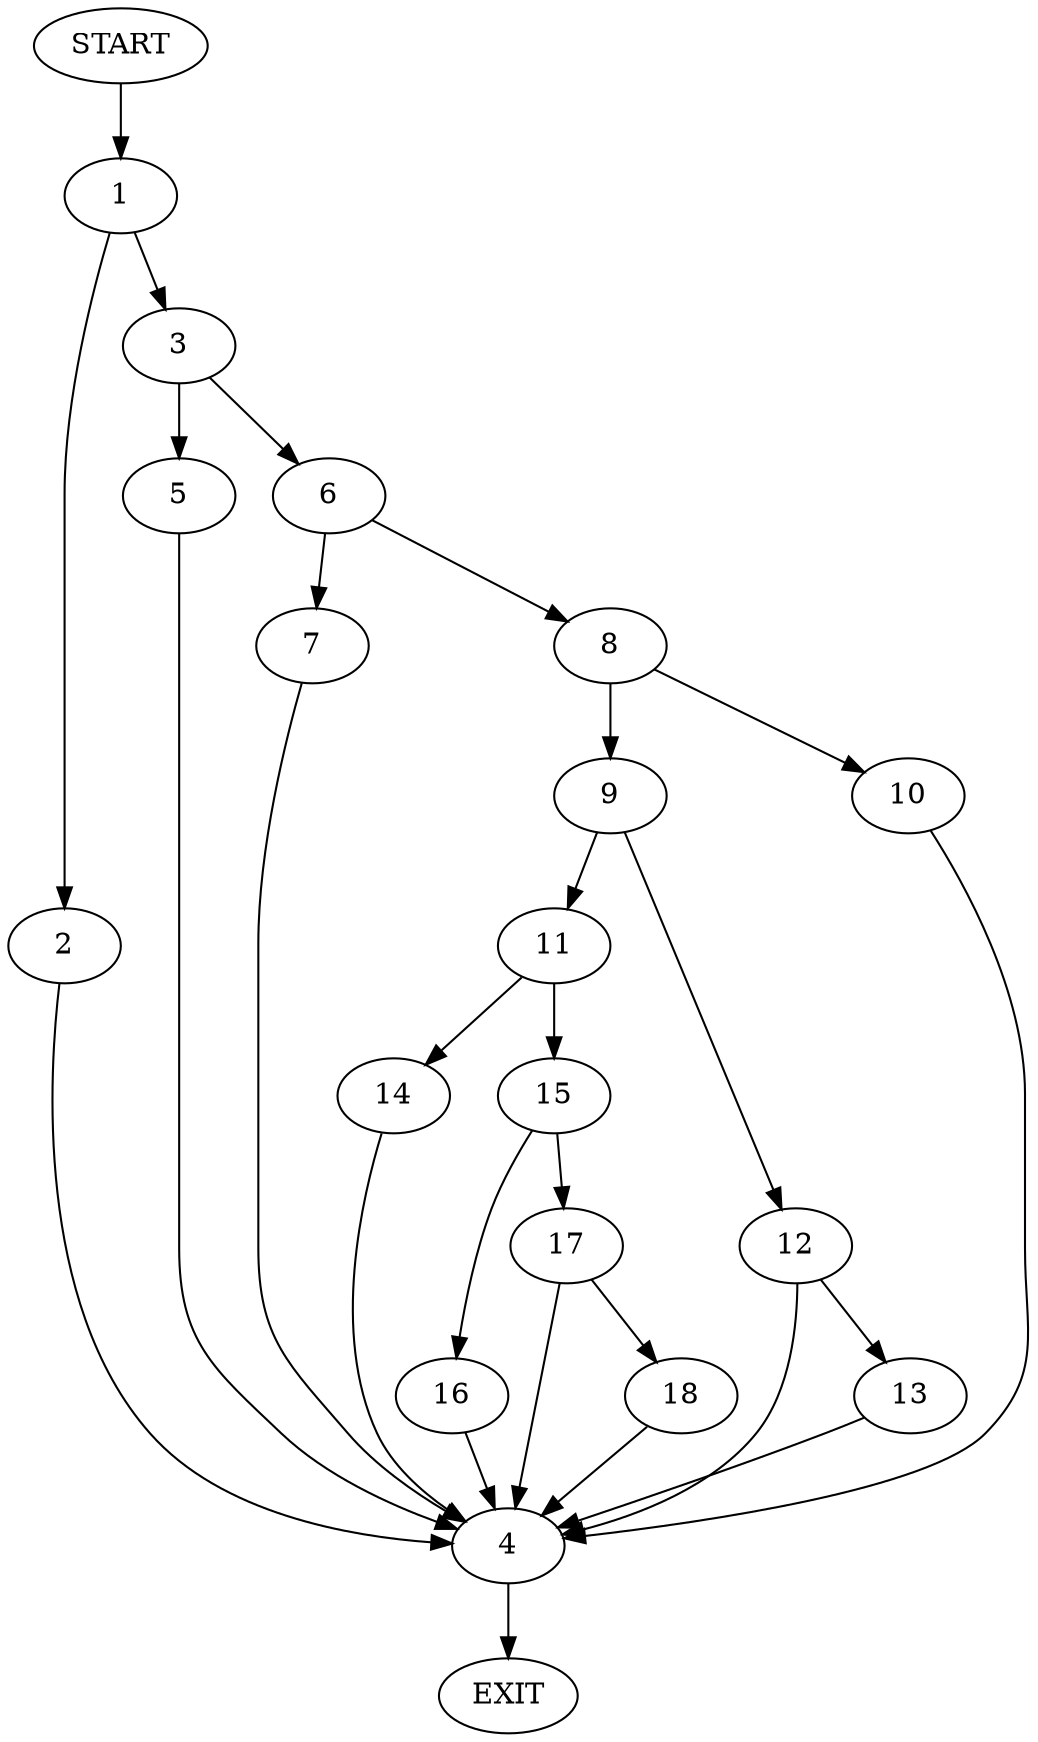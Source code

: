 digraph {
0 [label="START"]
19 [label="EXIT"]
0 -> 1
1 -> 2
1 -> 3
2 -> 4
3 -> 5
3 -> 6
4 -> 19
5 -> 4
6 -> 7
6 -> 8
7 -> 4
8 -> 9
8 -> 10
9 -> 11
9 -> 12
10 -> 4
12 -> 4
12 -> 13
11 -> 14
11 -> 15
13 -> 4
14 -> 4
15 -> 16
15 -> 17
16 -> 4
17 -> 4
17 -> 18
18 -> 4
}
